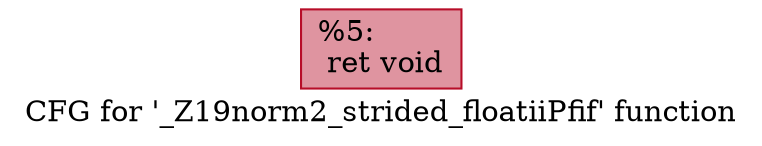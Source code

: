 digraph "CFG for '_Z19norm2_strided_floatiiPfif' function" {
	label="CFG for '_Z19norm2_strided_floatiiPfif' function";

	Node0x55659d0 [shape=record,color="#b70d28ff", style=filled, fillcolor="#b70d2870",label="{%5:\l  ret void\l}"];
}
